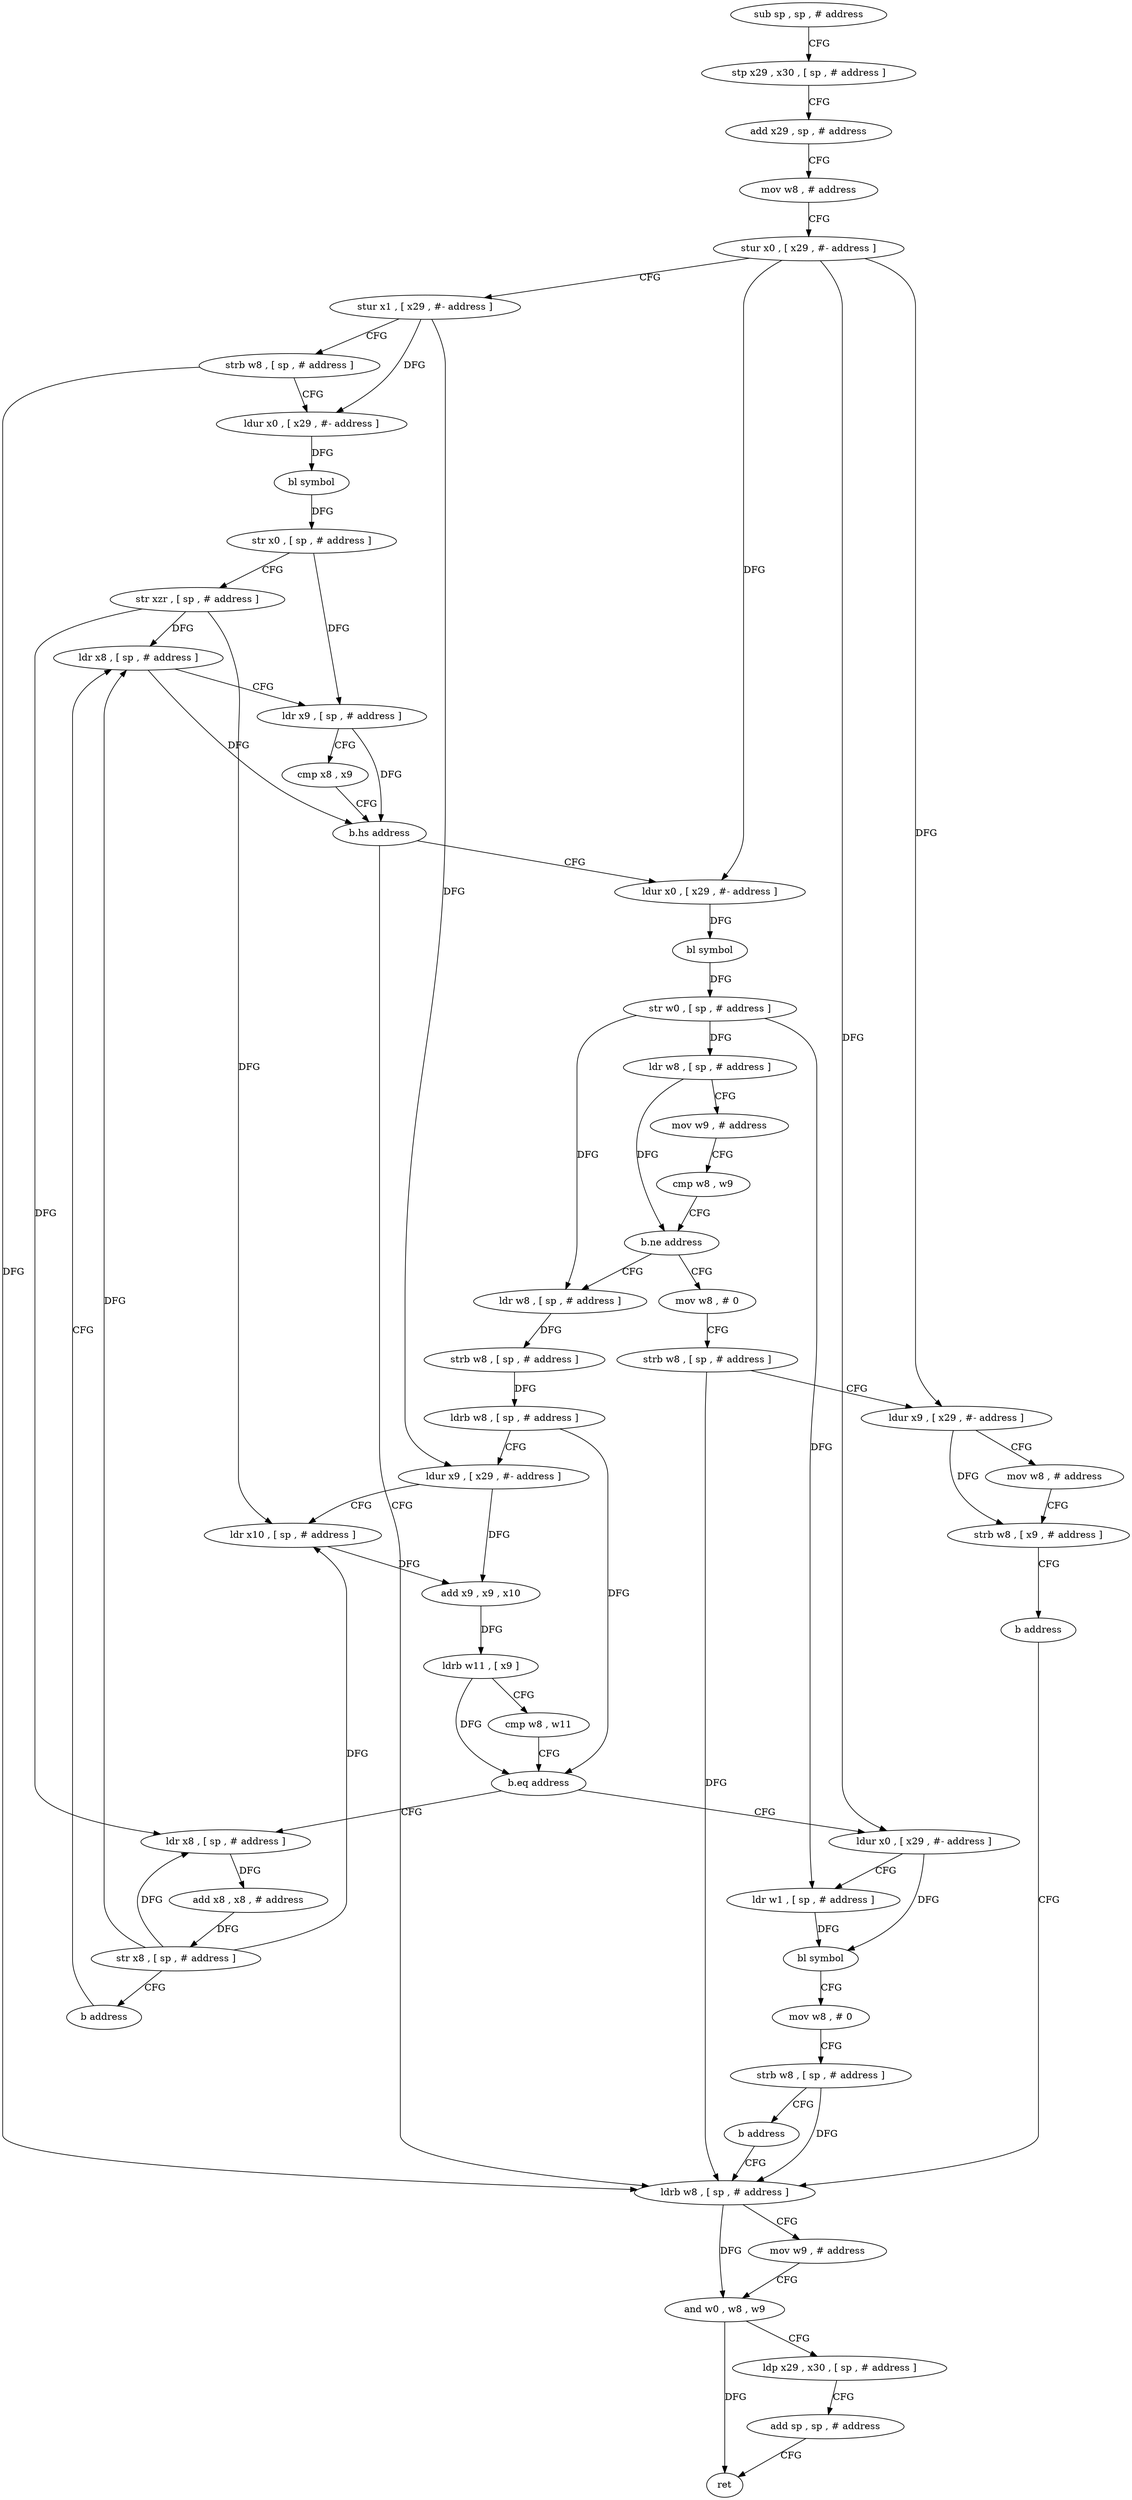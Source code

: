 digraph "func" {
"113264" [label = "sub sp , sp , # address" ]
"113268" [label = "stp x29 , x30 , [ sp , # address ]" ]
"113272" [label = "add x29 , sp , # address" ]
"113276" [label = "mov w8 , # address" ]
"113280" [label = "stur x0 , [ x29 , #- address ]" ]
"113284" [label = "stur x1 , [ x29 , #- address ]" ]
"113288" [label = "strb w8 , [ sp , # address ]" ]
"113292" [label = "ldur x0 , [ x29 , #- address ]" ]
"113296" [label = "bl symbol" ]
"113300" [label = "str x0 , [ sp , # address ]" ]
"113304" [label = "str xzr , [ sp , # address ]" ]
"113308" [label = "ldr x8 , [ sp , # address ]" ]
"113452" [label = "ldrb w8 , [ sp , # address ]" ]
"113456" [label = "mov w9 , # address" ]
"113460" [label = "and w0 , w8 , w9" ]
"113464" [label = "ldp x29 , x30 , [ sp , # address ]" ]
"113468" [label = "add sp , sp , # address" ]
"113472" [label = "ret" ]
"113324" [label = "ldur x0 , [ x29 , #- address ]" ]
"113328" [label = "bl symbol" ]
"113332" [label = "str w0 , [ sp , # address ]" ]
"113336" [label = "ldr w8 , [ sp , # address ]" ]
"113340" [label = "mov w9 , # address" ]
"113344" [label = "cmp w8 , w9" ]
"113348" [label = "b.ne address" ]
"113376" [label = "ldr w8 , [ sp , # address ]" ]
"113352" [label = "mov w8 , # 0" ]
"113380" [label = "strb w8 , [ sp , # address ]" ]
"113384" [label = "ldrb w8 , [ sp , # address ]" ]
"113388" [label = "ldur x9 , [ x29 , #- address ]" ]
"113392" [label = "ldr x10 , [ sp , # address ]" ]
"113396" [label = "add x9 , x9 , x10" ]
"113400" [label = "ldrb w11 , [ x9 ]" ]
"113404" [label = "cmp w8 , w11" ]
"113408" [label = "b.eq address" ]
"113436" [label = "ldr x8 , [ sp , # address ]" ]
"113412" [label = "ldur x0 , [ x29 , #- address ]" ]
"113356" [label = "strb w8 , [ sp , # address ]" ]
"113360" [label = "ldur x9 , [ x29 , #- address ]" ]
"113364" [label = "mov w8 , # address" ]
"113368" [label = "strb w8 , [ x9 , # address ]" ]
"113372" [label = "b address" ]
"113440" [label = "add x8 , x8 , # address" ]
"113444" [label = "str x8 , [ sp , # address ]" ]
"113448" [label = "b address" ]
"113416" [label = "ldr w1 , [ sp , # address ]" ]
"113420" [label = "bl symbol" ]
"113424" [label = "mov w8 , # 0" ]
"113428" [label = "strb w8 , [ sp , # address ]" ]
"113432" [label = "b address" ]
"113312" [label = "ldr x9 , [ sp , # address ]" ]
"113316" [label = "cmp x8 , x9" ]
"113320" [label = "b.hs address" ]
"113264" -> "113268" [ label = "CFG" ]
"113268" -> "113272" [ label = "CFG" ]
"113272" -> "113276" [ label = "CFG" ]
"113276" -> "113280" [ label = "CFG" ]
"113280" -> "113284" [ label = "CFG" ]
"113280" -> "113324" [ label = "DFG" ]
"113280" -> "113360" [ label = "DFG" ]
"113280" -> "113412" [ label = "DFG" ]
"113284" -> "113288" [ label = "CFG" ]
"113284" -> "113292" [ label = "DFG" ]
"113284" -> "113388" [ label = "DFG" ]
"113288" -> "113292" [ label = "CFG" ]
"113288" -> "113452" [ label = "DFG" ]
"113292" -> "113296" [ label = "DFG" ]
"113296" -> "113300" [ label = "DFG" ]
"113300" -> "113304" [ label = "CFG" ]
"113300" -> "113312" [ label = "DFG" ]
"113304" -> "113308" [ label = "DFG" ]
"113304" -> "113392" [ label = "DFG" ]
"113304" -> "113436" [ label = "DFG" ]
"113308" -> "113312" [ label = "CFG" ]
"113308" -> "113320" [ label = "DFG" ]
"113452" -> "113456" [ label = "CFG" ]
"113452" -> "113460" [ label = "DFG" ]
"113456" -> "113460" [ label = "CFG" ]
"113460" -> "113464" [ label = "CFG" ]
"113460" -> "113472" [ label = "DFG" ]
"113464" -> "113468" [ label = "CFG" ]
"113468" -> "113472" [ label = "CFG" ]
"113324" -> "113328" [ label = "DFG" ]
"113328" -> "113332" [ label = "DFG" ]
"113332" -> "113336" [ label = "DFG" ]
"113332" -> "113376" [ label = "DFG" ]
"113332" -> "113416" [ label = "DFG" ]
"113336" -> "113340" [ label = "CFG" ]
"113336" -> "113348" [ label = "DFG" ]
"113340" -> "113344" [ label = "CFG" ]
"113344" -> "113348" [ label = "CFG" ]
"113348" -> "113376" [ label = "CFG" ]
"113348" -> "113352" [ label = "CFG" ]
"113376" -> "113380" [ label = "DFG" ]
"113352" -> "113356" [ label = "CFG" ]
"113380" -> "113384" [ label = "DFG" ]
"113384" -> "113388" [ label = "CFG" ]
"113384" -> "113408" [ label = "DFG" ]
"113388" -> "113392" [ label = "CFG" ]
"113388" -> "113396" [ label = "DFG" ]
"113392" -> "113396" [ label = "DFG" ]
"113396" -> "113400" [ label = "DFG" ]
"113400" -> "113404" [ label = "CFG" ]
"113400" -> "113408" [ label = "DFG" ]
"113404" -> "113408" [ label = "CFG" ]
"113408" -> "113436" [ label = "CFG" ]
"113408" -> "113412" [ label = "CFG" ]
"113436" -> "113440" [ label = "DFG" ]
"113412" -> "113416" [ label = "CFG" ]
"113412" -> "113420" [ label = "DFG" ]
"113356" -> "113360" [ label = "CFG" ]
"113356" -> "113452" [ label = "DFG" ]
"113360" -> "113364" [ label = "CFG" ]
"113360" -> "113368" [ label = "DFG" ]
"113364" -> "113368" [ label = "CFG" ]
"113368" -> "113372" [ label = "CFG" ]
"113372" -> "113452" [ label = "CFG" ]
"113440" -> "113444" [ label = "DFG" ]
"113444" -> "113448" [ label = "CFG" ]
"113444" -> "113308" [ label = "DFG" ]
"113444" -> "113392" [ label = "DFG" ]
"113444" -> "113436" [ label = "DFG" ]
"113448" -> "113308" [ label = "CFG" ]
"113416" -> "113420" [ label = "DFG" ]
"113420" -> "113424" [ label = "CFG" ]
"113424" -> "113428" [ label = "CFG" ]
"113428" -> "113432" [ label = "CFG" ]
"113428" -> "113452" [ label = "DFG" ]
"113432" -> "113452" [ label = "CFG" ]
"113312" -> "113316" [ label = "CFG" ]
"113312" -> "113320" [ label = "DFG" ]
"113316" -> "113320" [ label = "CFG" ]
"113320" -> "113452" [ label = "CFG" ]
"113320" -> "113324" [ label = "CFG" ]
}
